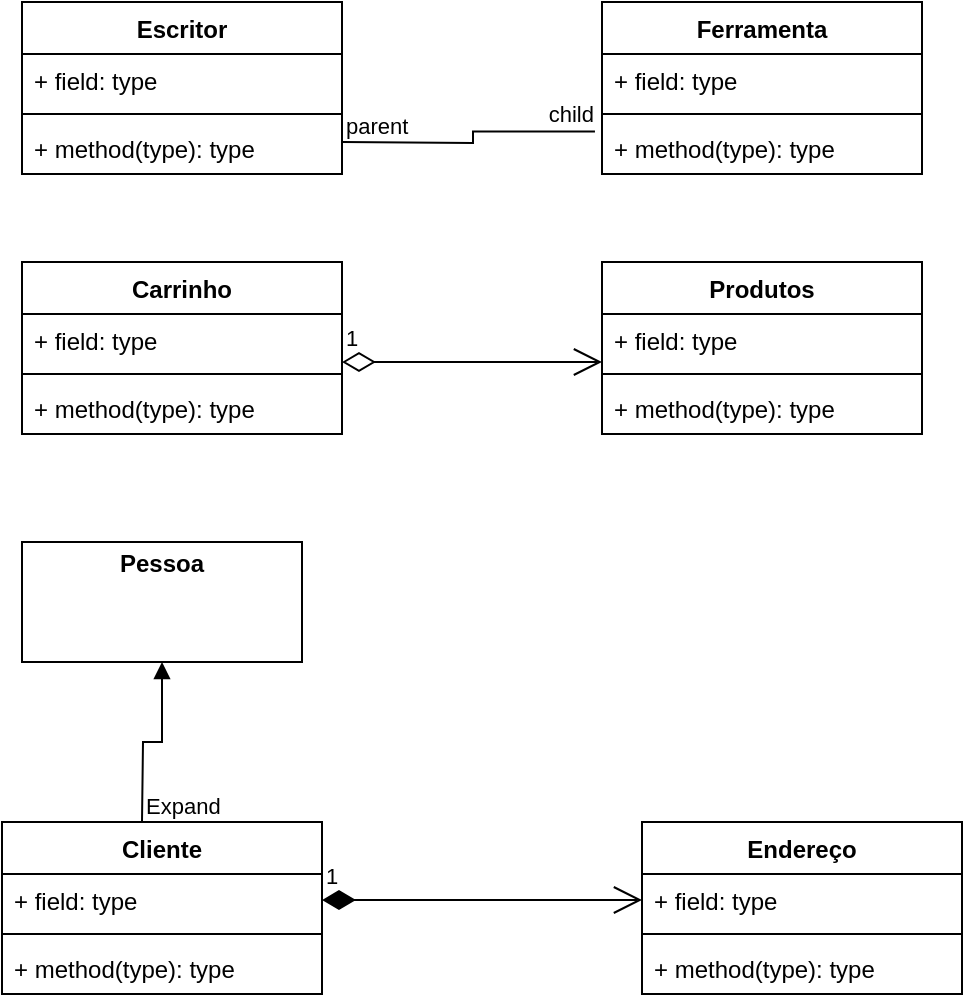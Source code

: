 <mxfile version="24.7.7">
  <diagram name="Page-1" id="e7e014a7-5840-1c2e-5031-d8a46d1fe8dd">
    <mxGraphModel dx="1050" dy="470" grid="1" gridSize="10" guides="1" tooltips="1" connect="1" arrows="1" fold="1" page="1" pageScale="1" pageWidth="1169" pageHeight="826" background="none" math="0" shadow="0">
      <root>
        <mxCell id="0" />
        <mxCell id="1" parent="0" />
        <mxCell id="xP9q5AG8gwJXHvDIRIju-45" value="Escritor" style="swimlane;fontStyle=1;align=center;verticalAlign=top;childLayout=stackLayout;horizontal=1;startSize=26;horizontalStack=0;resizeParent=1;resizeParentMax=0;resizeLast=0;collapsible=1;marginBottom=0;whiteSpace=wrap;html=1;" vertex="1" parent="1">
          <mxGeometry x="250" y="50" width="160" height="86" as="geometry" />
        </mxCell>
        <mxCell id="xP9q5AG8gwJXHvDIRIju-46" value="+ field: type" style="text;strokeColor=none;fillColor=none;align=left;verticalAlign=top;spacingLeft=4;spacingRight=4;overflow=hidden;rotatable=0;points=[[0,0.5],[1,0.5]];portConstraint=eastwest;whiteSpace=wrap;html=1;" vertex="1" parent="xP9q5AG8gwJXHvDIRIju-45">
          <mxGeometry y="26" width="160" height="26" as="geometry" />
        </mxCell>
        <mxCell id="xP9q5AG8gwJXHvDIRIju-47" value="" style="line;strokeWidth=1;fillColor=none;align=left;verticalAlign=middle;spacingTop=-1;spacingLeft=3;spacingRight=3;rotatable=0;labelPosition=right;points=[];portConstraint=eastwest;strokeColor=inherit;" vertex="1" parent="xP9q5AG8gwJXHvDIRIju-45">
          <mxGeometry y="52" width="160" height="8" as="geometry" />
        </mxCell>
        <mxCell id="xP9q5AG8gwJXHvDIRIju-48" value="+ method(type): type" style="text;strokeColor=none;fillColor=none;align=left;verticalAlign=top;spacingLeft=4;spacingRight=4;overflow=hidden;rotatable=0;points=[[0,0.5],[1,0.5]];portConstraint=eastwest;whiteSpace=wrap;html=1;" vertex="1" parent="xP9q5AG8gwJXHvDIRIju-45">
          <mxGeometry y="60" width="160" height="26" as="geometry" />
        </mxCell>
        <mxCell id="xP9q5AG8gwJXHvDIRIju-49" value="Ferramenta" style="swimlane;fontStyle=1;align=center;verticalAlign=top;childLayout=stackLayout;horizontal=1;startSize=26;horizontalStack=0;resizeParent=1;resizeParentMax=0;resizeLast=0;collapsible=1;marginBottom=0;whiteSpace=wrap;html=1;" vertex="1" parent="1">
          <mxGeometry x="540" y="50" width="160" height="86" as="geometry" />
        </mxCell>
        <mxCell id="xP9q5AG8gwJXHvDIRIju-50" value="+ field: type" style="text;strokeColor=none;fillColor=none;align=left;verticalAlign=top;spacingLeft=4;spacingRight=4;overflow=hidden;rotatable=0;points=[[0,0.5],[1,0.5]];portConstraint=eastwest;whiteSpace=wrap;html=1;" vertex="1" parent="xP9q5AG8gwJXHvDIRIju-49">
          <mxGeometry y="26" width="160" height="26" as="geometry" />
        </mxCell>
        <mxCell id="xP9q5AG8gwJXHvDIRIju-51" value="" style="line;strokeWidth=1;fillColor=none;align=left;verticalAlign=middle;spacingTop=-1;spacingLeft=3;spacingRight=3;rotatable=0;labelPosition=right;points=[];portConstraint=eastwest;strokeColor=inherit;" vertex="1" parent="xP9q5AG8gwJXHvDIRIju-49">
          <mxGeometry y="52" width="160" height="8" as="geometry" />
        </mxCell>
        <mxCell id="xP9q5AG8gwJXHvDIRIju-52" value="+ method(type): type" style="text;strokeColor=none;fillColor=none;align=left;verticalAlign=top;spacingLeft=4;spacingRight=4;overflow=hidden;rotatable=0;points=[[0,0.5],[1,0.5]];portConstraint=eastwest;whiteSpace=wrap;html=1;" vertex="1" parent="xP9q5AG8gwJXHvDIRIju-49">
          <mxGeometry y="60" width="160" height="26" as="geometry" />
        </mxCell>
        <mxCell id="xP9q5AG8gwJXHvDIRIju-54" value="Carrinho" style="swimlane;fontStyle=1;align=center;verticalAlign=top;childLayout=stackLayout;horizontal=1;startSize=26;horizontalStack=0;resizeParent=1;resizeParentMax=0;resizeLast=0;collapsible=1;marginBottom=0;whiteSpace=wrap;html=1;" vertex="1" parent="1">
          <mxGeometry x="250" y="180" width="160" height="86" as="geometry" />
        </mxCell>
        <mxCell id="xP9q5AG8gwJXHvDIRIju-55" value="+ field: type" style="text;strokeColor=none;fillColor=none;align=left;verticalAlign=top;spacingLeft=4;spacingRight=4;overflow=hidden;rotatable=0;points=[[0,0.5],[1,0.5]];portConstraint=eastwest;whiteSpace=wrap;html=1;" vertex="1" parent="xP9q5AG8gwJXHvDIRIju-54">
          <mxGeometry y="26" width="160" height="26" as="geometry" />
        </mxCell>
        <mxCell id="xP9q5AG8gwJXHvDIRIju-56" value="" style="line;strokeWidth=1;fillColor=none;align=left;verticalAlign=middle;spacingTop=-1;spacingLeft=3;spacingRight=3;rotatable=0;labelPosition=right;points=[];portConstraint=eastwest;strokeColor=inherit;" vertex="1" parent="xP9q5AG8gwJXHvDIRIju-54">
          <mxGeometry y="52" width="160" height="8" as="geometry" />
        </mxCell>
        <mxCell id="xP9q5AG8gwJXHvDIRIju-57" value="+ method(type): type" style="text;strokeColor=none;fillColor=none;align=left;verticalAlign=top;spacingLeft=4;spacingRight=4;overflow=hidden;rotatable=0;points=[[0,0.5],[1,0.5]];portConstraint=eastwest;whiteSpace=wrap;html=1;" vertex="1" parent="xP9q5AG8gwJXHvDIRIju-54">
          <mxGeometry y="60" width="160" height="26" as="geometry" />
        </mxCell>
        <mxCell id="xP9q5AG8gwJXHvDIRIju-58" value="Cliente" style="swimlane;fontStyle=1;align=center;verticalAlign=top;childLayout=stackLayout;horizontal=1;startSize=26;horizontalStack=0;resizeParent=1;resizeParentMax=0;resizeLast=0;collapsible=1;marginBottom=0;whiteSpace=wrap;html=1;" vertex="1" parent="1">
          <mxGeometry x="240" y="460" width="160" height="86" as="geometry" />
        </mxCell>
        <mxCell id="xP9q5AG8gwJXHvDIRIju-77" value="" style="endArrow=block;endFill=1;html=1;edgeStyle=orthogonalEdgeStyle;align=left;verticalAlign=top;rounded=0;entryX=0.5;entryY=1;entryDx=0;entryDy=0;" edge="1" parent="xP9q5AG8gwJXHvDIRIju-58" target="xP9q5AG8gwJXHvDIRIju-76">
          <mxGeometry x="-1" relative="1" as="geometry">
            <mxPoint x="70" as="sourcePoint" />
            <mxPoint x="230" as="targetPoint" />
          </mxGeometry>
        </mxCell>
        <mxCell id="xP9q5AG8gwJXHvDIRIju-78" value="Expand" style="edgeLabel;resizable=0;html=1;align=left;verticalAlign=bottom;" connectable="0" vertex="1" parent="xP9q5AG8gwJXHvDIRIju-77">
          <mxGeometry x="-1" relative="1" as="geometry" />
        </mxCell>
        <mxCell id="xP9q5AG8gwJXHvDIRIju-59" value="+ field: type" style="text;strokeColor=none;fillColor=none;align=left;verticalAlign=top;spacingLeft=4;spacingRight=4;overflow=hidden;rotatable=0;points=[[0,0.5],[1,0.5]];portConstraint=eastwest;whiteSpace=wrap;html=1;" vertex="1" parent="xP9q5AG8gwJXHvDIRIju-58">
          <mxGeometry y="26" width="160" height="26" as="geometry" />
        </mxCell>
        <mxCell id="xP9q5AG8gwJXHvDIRIju-60" value="" style="line;strokeWidth=1;fillColor=none;align=left;verticalAlign=middle;spacingTop=-1;spacingLeft=3;spacingRight=3;rotatable=0;labelPosition=right;points=[];portConstraint=eastwest;strokeColor=inherit;" vertex="1" parent="xP9q5AG8gwJXHvDIRIju-58">
          <mxGeometry y="52" width="160" height="8" as="geometry" />
        </mxCell>
        <mxCell id="xP9q5AG8gwJXHvDIRIju-61" value="+ method(type): type" style="text;strokeColor=none;fillColor=none;align=left;verticalAlign=top;spacingLeft=4;spacingRight=4;overflow=hidden;rotatable=0;points=[[0,0.5],[1,0.5]];portConstraint=eastwest;whiteSpace=wrap;html=1;" vertex="1" parent="xP9q5AG8gwJXHvDIRIju-58">
          <mxGeometry y="60" width="160" height="26" as="geometry" />
        </mxCell>
        <mxCell id="xP9q5AG8gwJXHvDIRIju-62" value="Produtos" style="swimlane;fontStyle=1;align=center;verticalAlign=top;childLayout=stackLayout;horizontal=1;startSize=26;horizontalStack=0;resizeParent=1;resizeParentMax=0;resizeLast=0;collapsible=1;marginBottom=0;whiteSpace=wrap;html=1;" vertex="1" parent="1">
          <mxGeometry x="540" y="180" width="160" height="86" as="geometry" />
        </mxCell>
        <mxCell id="xP9q5AG8gwJXHvDIRIju-63" value="+ field: type" style="text;strokeColor=none;fillColor=none;align=left;verticalAlign=top;spacingLeft=4;spacingRight=4;overflow=hidden;rotatable=0;points=[[0,0.5],[1,0.5]];portConstraint=eastwest;whiteSpace=wrap;html=1;" vertex="1" parent="xP9q5AG8gwJXHvDIRIju-62">
          <mxGeometry y="26" width="160" height="26" as="geometry" />
        </mxCell>
        <mxCell id="xP9q5AG8gwJXHvDIRIju-64" value="" style="line;strokeWidth=1;fillColor=none;align=left;verticalAlign=middle;spacingTop=-1;spacingLeft=3;spacingRight=3;rotatable=0;labelPosition=right;points=[];portConstraint=eastwest;strokeColor=inherit;" vertex="1" parent="xP9q5AG8gwJXHvDIRIju-62">
          <mxGeometry y="52" width="160" height="8" as="geometry" />
        </mxCell>
        <mxCell id="xP9q5AG8gwJXHvDIRIju-65" value="+ method(type): type" style="text;strokeColor=none;fillColor=none;align=left;verticalAlign=top;spacingLeft=4;spacingRight=4;overflow=hidden;rotatable=0;points=[[0,0.5],[1,0.5]];portConstraint=eastwest;whiteSpace=wrap;html=1;" vertex="1" parent="xP9q5AG8gwJXHvDIRIju-62">
          <mxGeometry y="60" width="160" height="26" as="geometry" />
        </mxCell>
        <mxCell id="xP9q5AG8gwJXHvDIRIju-66" value="Endereço" style="swimlane;fontStyle=1;align=center;verticalAlign=top;childLayout=stackLayout;horizontal=1;startSize=26;horizontalStack=0;resizeParent=1;resizeParentMax=0;resizeLast=0;collapsible=1;marginBottom=0;whiteSpace=wrap;html=1;" vertex="1" parent="1">
          <mxGeometry x="560" y="460" width="160" height="86" as="geometry" />
        </mxCell>
        <mxCell id="xP9q5AG8gwJXHvDIRIju-67" value="+ field: type" style="text;strokeColor=none;fillColor=none;align=left;verticalAlign=top;spacingLeft=4;spacingRight=4;overflow=hidden;rotatable=0;points=[[0,0.5],[1,0.5]];portConstraint=eastwest;whiteSpace=wrap;html=1;" vertex="1" parent="xP9q5AG8gwJXHvDIRIju-66">
          <mxGeometry y="26" width="160" height="26" as="geometry" />
        </mxCell>
        <mxCell id="xP9q5AG8gwJXHvDIRIju-68" value="" style="line;strokeWidth=1;fillColor=none;align=left;verticalAlign=middle;spacingTop=-1;spacingLeft=3;spacingRight=3;rotatable=0;labelPosition=right;points=[];portConstraint=eastwest;strokeColor=inherit;" vertex="1" parent="xP9q5AG8gwJXHvDIRIju-66">
          <mxGeometry y="52" width="160" height="8" as="geometry" />
        </mxCell>
        <mxCell id="xP9q5AG8gwJXHvDIRIju-69" value="+ method(type): type" style="text;strokeColor=none;fillColor=none;align=left;verticalAlign=top;spacingLeft=4;spacingRight=4;overflow=hidden;rotatable=0;points=[[0,0.5],[1,0.5]];portConstraint=eastwest;whiteSpace=wrap;html=1;" vertex="1" parent="xP9q5AG8gwJXHvDIRIju-66">
          <mxGeometry y="60" width="160" height="26" as="geometry" />
        </mxCell>
        <mxCell id="xP9q5AG8gwJXHvDIRIju-70" value="" style="endArrow=none;html=1;edgeStyle=orthogonalEdgeStyle;rounded=0;entryX=-0.022;entryY=0.185;entryDx=0;entryDy=0;entryPerimeter=0;" edge="1" parent="1" target="xP9q5AG8gwJXHvDIRIju-52">
          <mxGeometry relative="1" as="geometry">
            <mxPoint x="410" y="120" as="sourcePoint" />
            <mxPoint x="520" y="120" as="targetPoint" />
          </mxGeometry>
        </mxCell>
        <mxCell id="xP9q5AG8gwJXHvDIRIju-71" value="parent" style="edgeLabel;resizable=0;html=1;align=left;verticalAlign=bottom;" connectable="0" vertex="1" parent="xP9q5AG8gwJXHvDIRIju-70">
          <mxGeometry x="-1" relative="1" as="geometry" />
        </mxCell>
        <mxCell id="xP9q5AG8gwJXHvDIRIju-72" value="child" style="edgeLabel;resizable=0;html=1;align=right;verticalAlign=bottom;" connectable="0" vertex="1" parent="xP9q5AG8gwJXHvDIRIju-70">
          <mxGeometry x="1" relative="1" as="geometry" />
        </mxCell>
        <mxCell id="xP9q5AG8gwJXHvDIRIju-74" value="1" style="endArrow=open;html=1;endSize=12;startArrow=diamondThin;startSize=14;startFill=0;edgeStyle=orthogonalEdgeStyle;align=left;verticalAlign=bottom;rounded=0;" edge="1" parent="1">
          <mxGeometry x="-1" y="3" relative="1" as="geometry">
            <mxPoint x="410" y="230" as="sourcePoint" />
            <mxPoint x="540" y="230" as="targetPoint" />
          </mxGeometry>
        </mxCell>
        <mxCell id="xP9q5AG8gwJXHvDIRIju-75" value="1" style="endArrow=open;html=1;endSize=12;startArrow=diamondThin;startSize=14;startFill=1;edgeStyle=orthogonalEdgeStyle;align=left;verticalAlign=bottom;rounded=0;entryX=0;entryY=0.5;entryDx=0;entryDy=0;" edge="1" parent="1" source="xP9q5AG8gwJXHvDIRIju-59" target="xP9q5AG8gwJXHvDIRIju-67">
          <mxGeometry x="-1" y="3" relative="1" as="geometry">
            <mxPoint x="420" y="470" as="sourcePoint" />
            <mxPoint x="560" y="370" as="targetPoint" />
          </mxGeometry>
        </mxCell>
        <mxCell id="xP9q5AG8gwJXHvDIRIju-76" value="&lt;p style=&quot;margin:0px;margin-top:4px;text-align:center;&quot;&gt;&lt;b&gt;Pessoa&lt;/b&gt;&lt;/p&gt;" style="verticalAlign=top;align=left;overflow=fill;html=1;whiteSpace=wrap;" vertex="1" parent="1">
          <mxGeometry x="250" y="320" width="140" height="60" as="geometry" />
        </mxCell>
      </root>
    </mxGraphModel>
  </diagram>
</mxfile>
